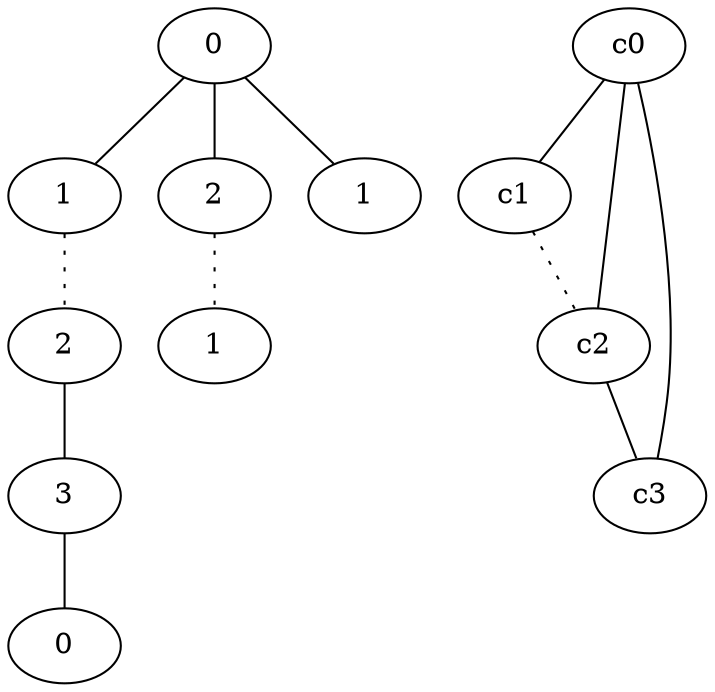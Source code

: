 graph {
a0[label=0];
a1[label=1];
a2[label=2];
a3[label=3];
a4[label=0];
a5[label=2];
a6[label=1];
a7[label=1];
a0 -- a1;
a0 -- a5;
a0 -- a7;
a1 -- a2 [style=dotted];
a2 -- a3;
a3 -- a4;
a5 -- a6 [style=dotted];
c0 -- c1;
c0 -- c2;
c0 -- c3;
c1 -- c2 [style=dotted];
c2 -- c3;
}
